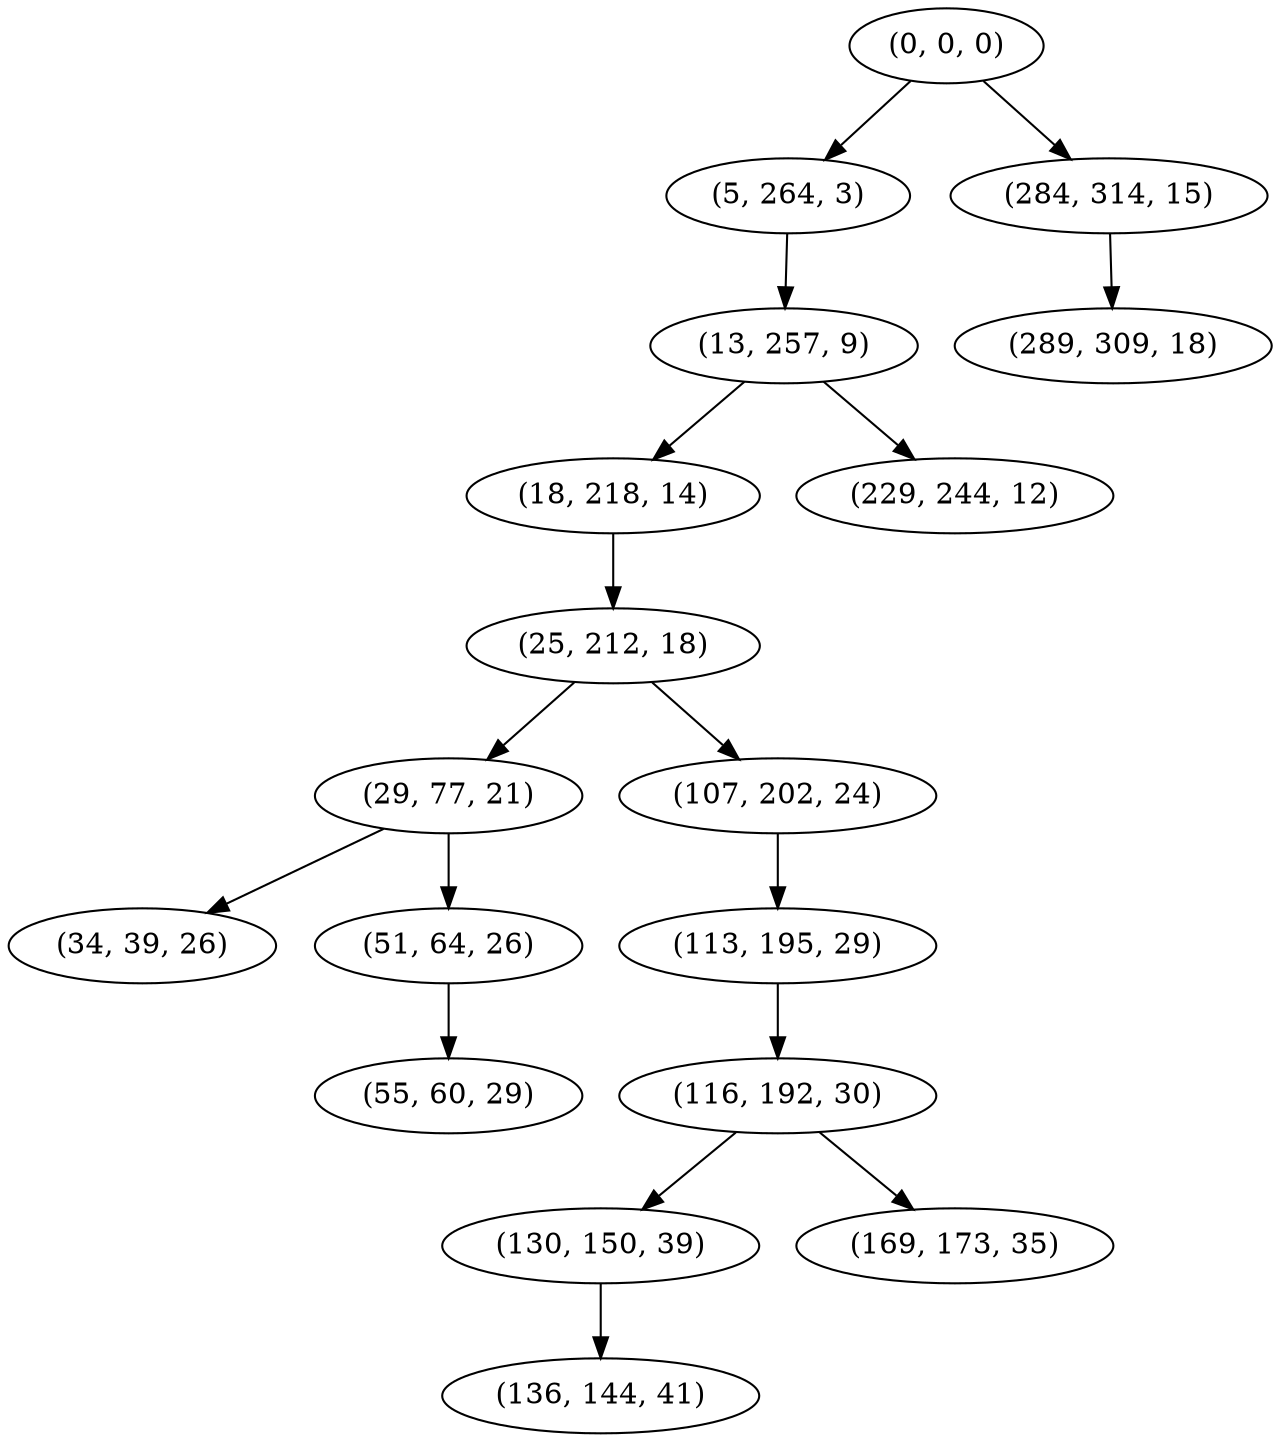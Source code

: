 digraph tree {
    "(0, 0, 0)";
    "(5, 264, 3)";
    "(13, 257, 9)";
    "(18, 218, 14)";
    "(25, 212, 18)";
    "(29, 77, 21)";
    "(34, 39, 26)";
    "(51, 64, 26)";
    "(55, 60, 29)";
    "(107, 202, 24)";
    "(113, 195, 29)";
    "(116, 192, 30)";
    "(130, 150, 39)";
    "(136, 144, 41)";
    "(169, 173, 35)";
    "(229, 244, 12)";
    "(284, 314, 15)";
    "(289, 309, 18)";
    "(0, 0, 0)" -> "(5, 264, 3)";
    "(0, 0, 0)" -> "(284, 314, 15)";
    "(5, 264, 3)" -> "(13, 257, 9)";
    "(13, 257, 9)" -> "(18, 218, 14)";
    "(13, 257, 9)" -> "(229, 244, 12)";
    "(18, 218, 14)" -> "(25, 212, 18)";
    "(25, 212, 18)" -> "(29, 77, 21)";
    "(25, 212, 18)" -> "(107, 202, 24)";
    "(29, 77, 21)" -> "(34, 39, 26)";
    "(29, 77, 21)" -> "(51, 64, 26)";
    "(51, 64, 26)" -> "(55, 60, 29)";
    "(107, 202, 24)" -> "(113, 195, 29)";
    "(113, 195, 29)" -> "(116, 192, 30)";
    "(116, 192, 30)" -> "(130, 150, 39)";
    "(116, 192, 30)" -> "(169, 173, 35)";
    "(130, 150, 39)" -> "(136, 144, 41)";
    "(284, 314, 15)" -> "(289, 309, 18)";
}
